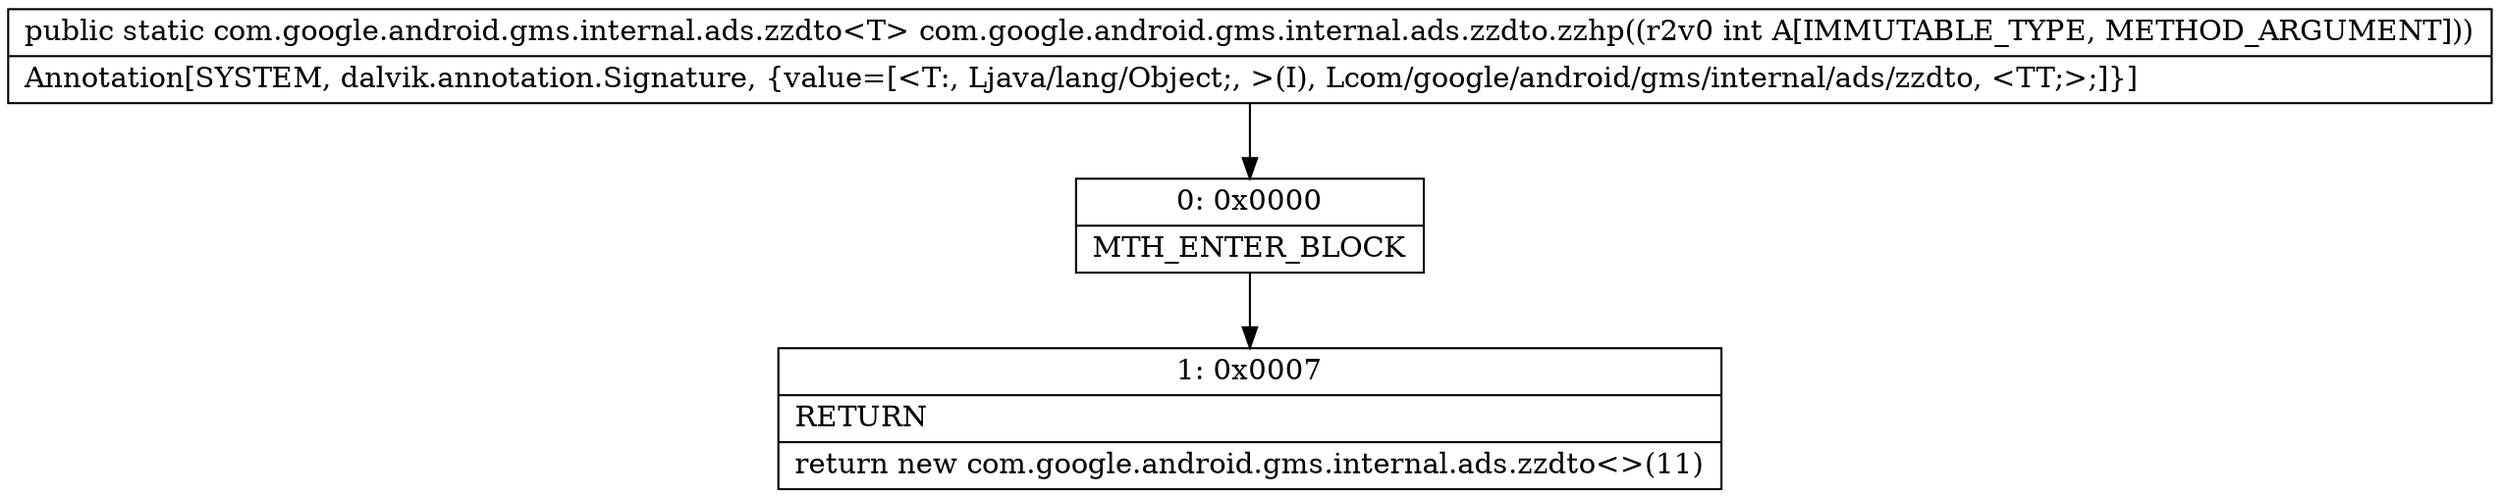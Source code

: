 digraph "CFG forcom.google.android.gms.internal.ads.zzdto.zzhp(I)Lcom\/google\/android\/gms\/internal\/ads\/zzdto;" {
Node_0 [shape=record,label="{0\:\ 0x0000|MTH_ENTER_BLOCK\l}"];
Node_1 [shape=record,label="{1\:\ 0x0007|RETURN\l|return new com.google.android.gms.internal.ads.zzdto\<\>(11)\l}"];
MethodNode[shape=record,label="{public static com.google.android.gms.internal.ads.zzdto\<T\> com.google.android.gms.internal.ads.zzdto.zzhp((r2v0 int A[IMMUTABLE_TYPE, METHOD_ARGUMENT]))  | Annotation[SYSTEM, dalvik.annotation.Signature, \{value=[\<T:, Ljava\/lang\/Object;, \>(I), Lcom\/google\/android\/gms\/internal\/ads\/zzdto, \<TT;\>;]\}]\l}"];
MethodNode -> Node_0;
Node_0 -> Node_1;
}

